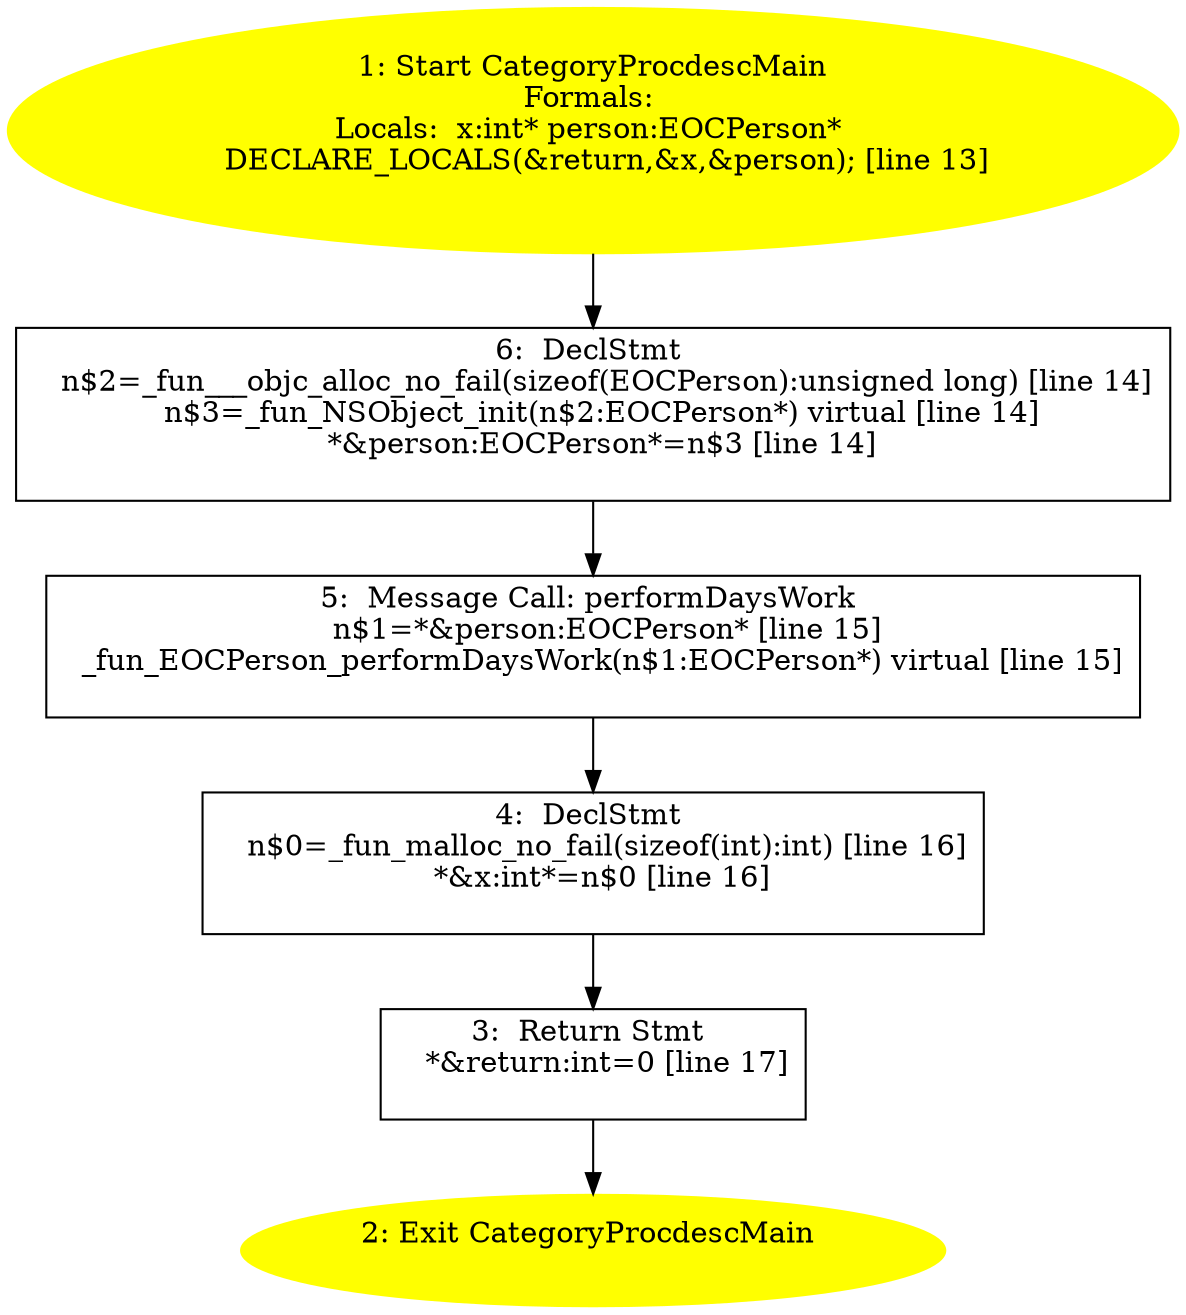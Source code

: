 /* @generated */
digraph iCFG {
"CategoryProcdescMain.ae2ee334c26ccbf8ee413efe5d896611_1" [label="1: Start CategoryProcdescMain\nFormals: \nLocals:  x:int* person:EOCPerson* \n   DECLARE_LOCALS(&return,&x,&person); [line 13]\n " color=yellow style=filled]
	

	 "CategoryProcdescMain.ae2ee334c26ccbf8ee413efe5d896611_1" -> "CategoryProcdescMain.ae2ee334c26ccbf8ee413efe5d896611_6" ;
"CategoryProcdescMain.ae2ee334c26ccbf8ee413efe5d896611_2" [label="2: Exit CategoryProcdescMain \n  " color=yellow style=filled]
	

"CategoryProcdescMain.ae2ee334c26ccbf8ee413efe5d896611_3" [label="3:  Return Stmt \n   *&return:int=0 [line 17]\n " shape="box"]
	

	 "CategoryProcdescMain.ae2ee334c26ccbf8ee413efe5d896611_3" -> "CategoryProcdescMain.ae2ee334c26ccbf8ee413efe5d896611_2" ;
"CategoryProcdescMain.ae2ee334c26ccbf8ee413efe5d896611_4" [label="4:  DeclStmt \n   n$0=_fun_malloc_no_fail(sizeof(int):int) [line 16]\n  *&x:int*=n$0 [line 16]\n " shape="box"]
	

	 "CategoryProcdescMain.ae2ee334c26ccbf8ee413efe5d896611_4" -> "CategoryProcdescMain.ae2ee334c26ccbf8ee413efe5d896611_3" ;
"CategoryProcdescMain.ae2ee334c26ccbf8ee413efe5d896611_5" [label="5:  Message Call: performDaysWork \n   n$1=*&person:EOCPerson* [line 15]\n  _fun_EOCPerson_performDaysWork(n$1:EOCPerson*) virtual [line 15]\n " shape="box"]
	

	 "CategoryProcdescMain.ae2ee334c26ccbf8ee413efe5d896611_5" -> "CategoryProcdescMain.ae2ee334c26ccbf8ee413efe5d896611_4" ;
"CategoryProcdescMain.ae2ee334c26ccbf8ee413efe5d896611_6" [label="6:  DeclStmt \n   n$2=_fun___objc_alloc_no_fail(sizeof(EOCPerson):unsigned long) [line 14]\n  n$3=_fun_NSObject_init(n$2:EOCPerson*) virtual [line 14]\n  *&person:EOCPerson*=n$3 [line 14]\n " shape="box"]
	

	 "CategoryProcdescMain.ae2ee334c26ccbf8ee413efe5d896611_6" -> "CategoryProcdescMain.ae2ee334c26ccbf8ee413efe5d896611_5" ;
}
